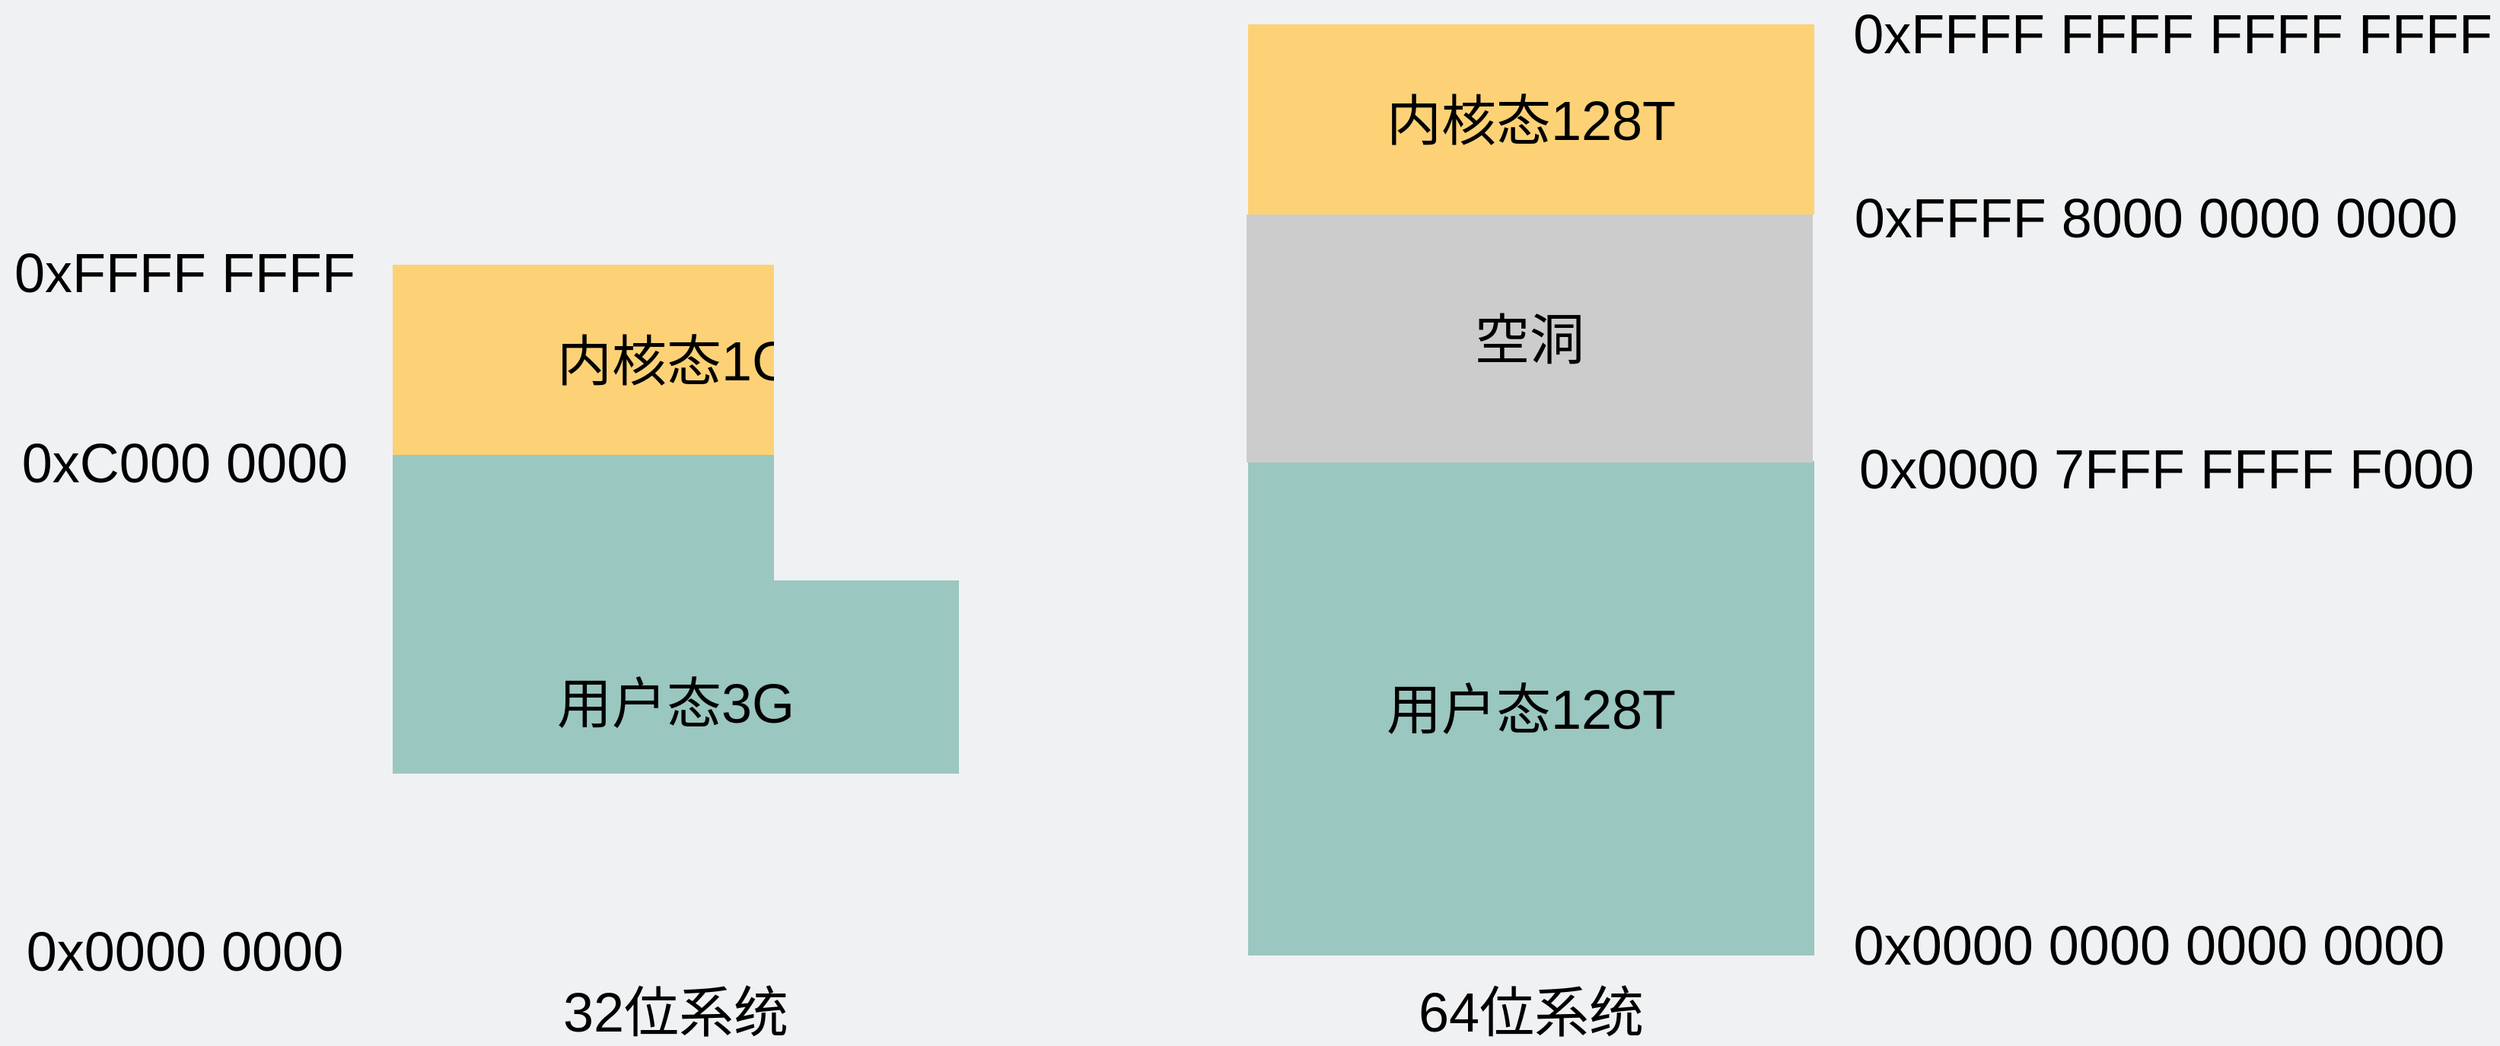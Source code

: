 <mxfile version="16.6.4" type="github">
  <diagram id="3228e29e-7158-1315-38df-8450db1d8a1d" name="Page-1">
    <mxGraphModel dx="1020" dy="71" grid="0" gridSize="10" guides="1" tooltips="1" connect="1" arrows="1" fold="1" page="1" pageScale="1" pageWidth="1800" pageHeight="300" background="#EFF1F3" math="0" shadow="0">
      <root>
        <mxCell id="0" />
        <mxCell id="1" parent="0" />
        <mxCell id="01zXMhBgvo-8C28YNf5V-1" value="&lt;font style=&quot;font-size: 36px&quot;&gt;用户态3G&lt;/font&gt;" style="rounded=0;whiteSpace=wrap;html=1;strokeColor=none;fillColor=#9AC7BF;fontColor=#000000;" parent="1" vertex="1">
          <mxGeometry x="332" y="1606" width="372" height="325" as="geometry" />
        </mxCell>
        <mxCell id="y7l82O5Fm7AeOVHvfl-y-2" value="&lt;font style=&quot;font-size: 36px&quot;&gt;内核态1G&lt;/font&gt;" style="rounded=0;whiteSpace=wrap;html=1;strokeColor=none;fillColor=#FDD276;fontColor=#000000;" parent="1" vertex="1">
          <mxGeometry x="332" y="1481" width="372" height="125" as="geometry" />
        </mxCell>
        <mxCell id="y7l82O5Fm7AeOVHvfl-y-3" value="&lt;font style=&quot;font-size: 36px&quot;&gt;0xFFFF FFFF&lt;/font&gt;" style="text;html=1;strokeColor=none;fillColor=none;align=center;verticalAlign=middle;whiteSpace=wrap;rounded=0;fontColor=#000000;" parent="1" vertex="1">
          <mxGeometry x="74" y="1471" width="243" height="30" as="geometry" />
        </mxCell>
        <mxCell id="y7l82O5Fm7AeOVHvfl-y-4" value="&lt;font style=&quot;font-size: 36px&quot;&gt;0xC000 0000&lt;/font&gt;" style="text;html=1;strokeColor=none;fillColor=none;align=center;verticalAlign=middle;whiteSpace=wrap;rounded=0;fontColor=#000000;" parent="1" vertex="1">
          <mxGeometry x="74" y="1596" width="243" height="30" as="geometry" />
        </mxCell>
        <mxCell id="y7l82O5Fm7AeOVHvfl-y-5" value="&lt;font style=&quot;font-size: 36px&quot;&gt;0x0000 0000&lt;/font&gt;" style="text;html=1;strokeColor=none;fillColor=none;align=center;verticalAlign=middle;whiteSpace=wrap;rounded=0;fontColor=#000000;" parent="1" vertex="1">
          <mxGeometry x="74" y="1917" width="243" height="30" as="geometry" />
        </mxCell>
        <mxCell id="y7l82O5Fm7AeOVHvfl-y-6" value="32位系统" style="text;html=1;strokeColor=none;fillColor=none;align=center;verticalAlign=middle;whiteSpace=wrap;rounded=0;fontSize=36;fontColor=#000000;" parent="1" vertex="1">
          <mxGeometry x="419" y="1957" width="198" height="30" as="geometry" />
        </mxCell>
        <mxCell id="y7l82O5Fm7AeOVHvfl-y-7" value="&lt;font style=&quot;font-size: 36px&quot;&gt;用户态128T&lt;/font&gt;" style="rounded=0;whiteSpace=wrap;html=1;strokeColor=none;fillColor=#9AC7BF;fontColor=#000000;" parent="1" vertex="1">
          <mxGeometry x="894" y="1610" width="372" height="325" as="geometry" />
        </mxCell>
        <mxCell id="y7l82O5Fm7AeOVHvfl-y-8" value="&lt;font style=&quot;font-size: 36px&quot;&gt;内核态128T&lt;/font&gt;" style="rounded=0;whiteSpace=wrap;html=1;strokeColor=none;fillColor=#FDD276;fontColor=#000000;" parent="1" vertex="1">
          <mxGeometry x="894" y="1323" width="372" height="125" as="geometry" />
        </mxCell>
        <mxCell id="y7l82O5Fm7AeOVHvfl-y-9" value="&lt;font style=&quot;font-size: 36px&quot;&gt;0xFFFF 8000 0000 0000&lt;/font&gt;" style="text;html=1;strokeColor=none;fillColor=none;align=center;verticalAlign=middle;whiteSpace=wrap;rounded=0;fontColor=#000000;" parent="1" vertex="1">
          <mxGeometry x="1286.5" y="1435" width="407" height="30" as="geometry" />
        </mxCell>
        <mxCell id="y7l82O5Fm7AeOVHvfl-y-10" value="&lt;font style=&quot;font-size: 36px&quot;&gt;0x0000 7FFF FFFF F000&lt;/font&gt;" style="text;html=1;strokeColor=none;fillColor=none;align=center;verticalAlign=middle;whiteSpace=wrap;rounded=0;fontColor=#000000;" parent="1" vertex="1">
          <mxGeometry x="1286.5" y="1600" width="421" height="30" as="geometry" />
        </mxCell>
        <mxCell id="y7l82O5Fm7AeOVHvfl-y-11" value="&lt;font style=&quot;font-size: 36px&quot;&gt;0x0000 0000&amp;nbsp;&lt;/font&gt;&lt;span style=&quot;font-size: 36px&quot;&gt;0000 0000&lt;/span&gt;" style="text;html=1;strokeColor=none;fillColor=none;align=center;verticalAlign=middle;whiteSpace=wrap;rounded=0;fontColor=#000000;" parent="1" vertex="1">
          <mxGeometry x="1281" y="1913" width="410" height="30" as="geometry" />
        </mxCell>
        <mxCell id="y7l82O5Fm7AeOVHvfl-y-12" value="64位系统" style="text;html=1;strokeColor=none;fillColor=none;align=center;verticalAlign=middle;whiteSpace=wrap;rounded=0;fontSize=36;fontColor=#000000;" parent="1" vertex="1">
          <mxGeometry x="981" y="1957" width="198" height="30" as="geometry" />
        </mxCell>
        <mxCell id="y7l82O5Fm7AeOVHvfl-y-13" value="&lt;font style=&quot;font-size: 36px&quot;&gt;空洞&lt;/font&gt;" style="rounded=0;whiteSpace=wrap;html=1;strokeColor=none;fillColor=#CCCCCC;fontColor=#000000;" parent="1" vertex="1">
          <mxGeometry x="893" y="1448" width="372" height="163" as="geometry" />
        </mxCell>
        <mxCell id="y7l82O5Fm7AeOVHvfl-y-15" value="&lt;font style=&quot;font-size: 36px&quot;&gt;0xFFFF FFFF FFFF FFFF&lt;/font&gt;" style="text;html=1;strokeColor=none;fillColor=none;align=center;verticalAlign=middle;whiteSpace=wrap;rounded=0;fontColor=#000000;" parent="1" vertex="1">
          <mxGeometry x="1286.5" y="1314" width="429" height="30" as="geometry" />
        </mxCell>
      </root>
    </mxGraphModel>
  </diagram>
</mxfile>
